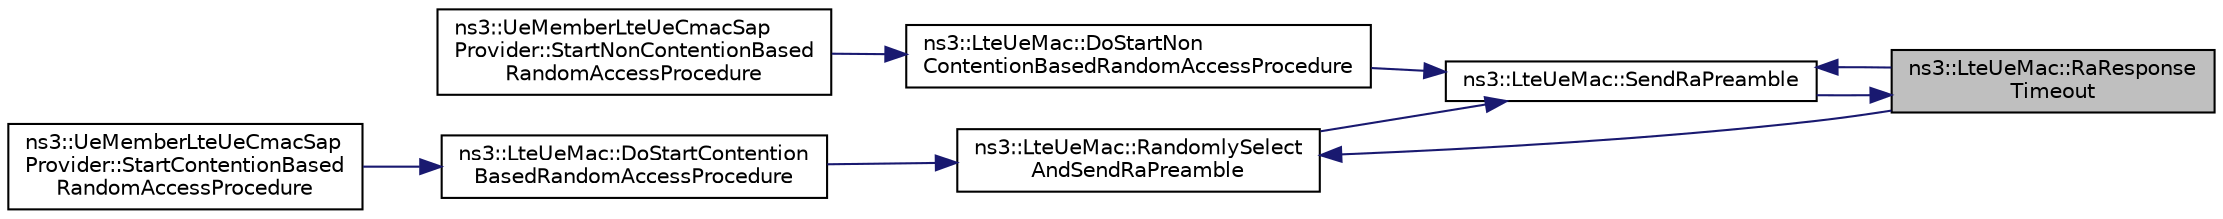 digraph "ns3::LteUeMac::RaResponseTimeout"
{
 // LATEX_PDF_SIZE
  edge [fontname="Helvetica",fontsize="10",labelfontname="Helvetica",labelfontsize="10"];
  node [fontname="Helvetica",fontsize="10",shape=record];
  rankdir="RL";
  Node1 [label="ns3::LteUeMac::RaResponse\lTimeout",height=0.2,width=0.4,color="black", fillcolor="grey75", style="filled", fontcolor="black",tooltip="RA response timeout function."];
  Node1 -> Node2 [dir="back",color="midnightblue",fontsize="10",style="solid",fontname="Helvetica"];
  Node2 [label="ns3::LteUeMac::SendRaPreamble",height=0.2,width=0.4,color="black", fillcolor="white", style="filled",URL="$classns3_1_1_lte_ue_mac.html#af12f81d4d148f3f592f428311eac6d52",tooltip="Send RA preamble function."];
  Node2 -> Node3 [dir="back",color="midnightblue",fontsize="10",style="solid",fontname="Helvetica"];
  Node3 [label="ns3::LteUeMac::DoStartNon\lContentionBasedRandomAccessProcedure",height=0.2,width=0.4,color="black", fillcolor="white", style="filled",URL="$classns3_1_1_lte_ue_mac.html#ace6376d23fe64780db0d61956ff123d6",tooltip="Start non contention based random access procedure function."];
  Node3 -> Node4 [dir="back",color="midnightblue",fontsize="10",style="solid",fontname="Helvetica"];
  Node4 [label="ns3::UeMemberLteUeCmacSap\lProvider::StartNonContentionBased\lRandomAccessProcedure",height=0.2,width=0.4,color="black", fillcolor="white", style="filled",URL="$classns3_1_1_ue_member_lte_ue_cmac_sap_provider.html#ac9faae2f29511fa9f063fb7c45a7846b",tooltip="tell the MAC to start a non-contention-based random access procedure, e.g., as a consequence of hando..."];
  Node2 -> Node5 [dir="back",color="midnightblue",fontsize="10",style="solid",fontname="Helvetica"];
  Node5 [label="ns3::LteUeMac::RandomlySelect\lAndSendRaPreamble",height=0.2,width=0.4,color="black", fillcolor="white", style="filled",URL="$classns3_1_1_lte_ue_mac.html#adde9572bc280b188a467be8868a87f14",tooltip="Randomly select and send RA preamble function."];
  Node5 -> Node6 [dir="back",color="midnightblue",fontsize="10",style="solid",fontname="Helvetica"];
  Node6 [label="ns3::LteUeMac::DoStartContention\lBasedRandomAccessProcedure",height=0.2,width=0.4,color="black", fillcolor="white", style="filled",URL="$classns3_1_1_lte_ue_mac.html#ae024404f1a77f77585df4536772f778c",tooltip="Start contention based random access procedure function."];
  Node6 -> Node7 [dir="back",color="midnightblue",fontsize="10",style="solid",fontname="Helvetica"];
  Node7 [label="ns3::UeMemberLteUeCmacSap\lProvider::StartContentionBased\lRandomAccessProcedure",height=0.2,width=0.4,color="black", fillcolor="white", style="filled",URL="$classns3_1_1_ue_member_lte_ue_cmac_sap_provider.html#a6208f805f186807f4696669db0a428ee",tooltip="tell the MAC to start a contention-based random access procedure, e.g., to perform RRC connection est..."];
  Node5 -> Node1 [dir="back",color="midnightblue",fontsize="10",style="solid",fontname="Helvetica"];
  Node2 -> Node1 [dir="back",color="midnightblue",fontsize="10",style="solid",fontname="Helvetica"];
}
